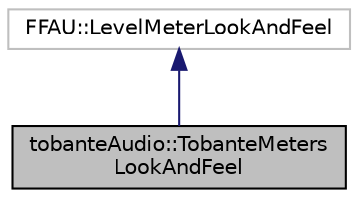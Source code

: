 digraph "tobanteAudio::TobanteMetersLookAndFeel"
{
  edge [fontname="Helvetica",fontsize="10",labelfontname="Helvetica",labelfontsize="10"];
  node [fontname="Helvetica",fontsize="10",shape=record];
  Node2 [label="tobanteAudio::TobanteMeters\lLookAndFeel",height=0.2,width=0.4,color="black", fillcolor="grey75", style="filled", fontcolor="black"];
  Node3 -> Node2 [dir="back",color="midnightblue",fontsize="10",style="solid",fontname="Helvetica"];
  Node3 [label="FFAU::LevelMeterLookAndFeel",height=0.2,width=0.4,color="grey75", fillcolor="white", style="filled"];
}
